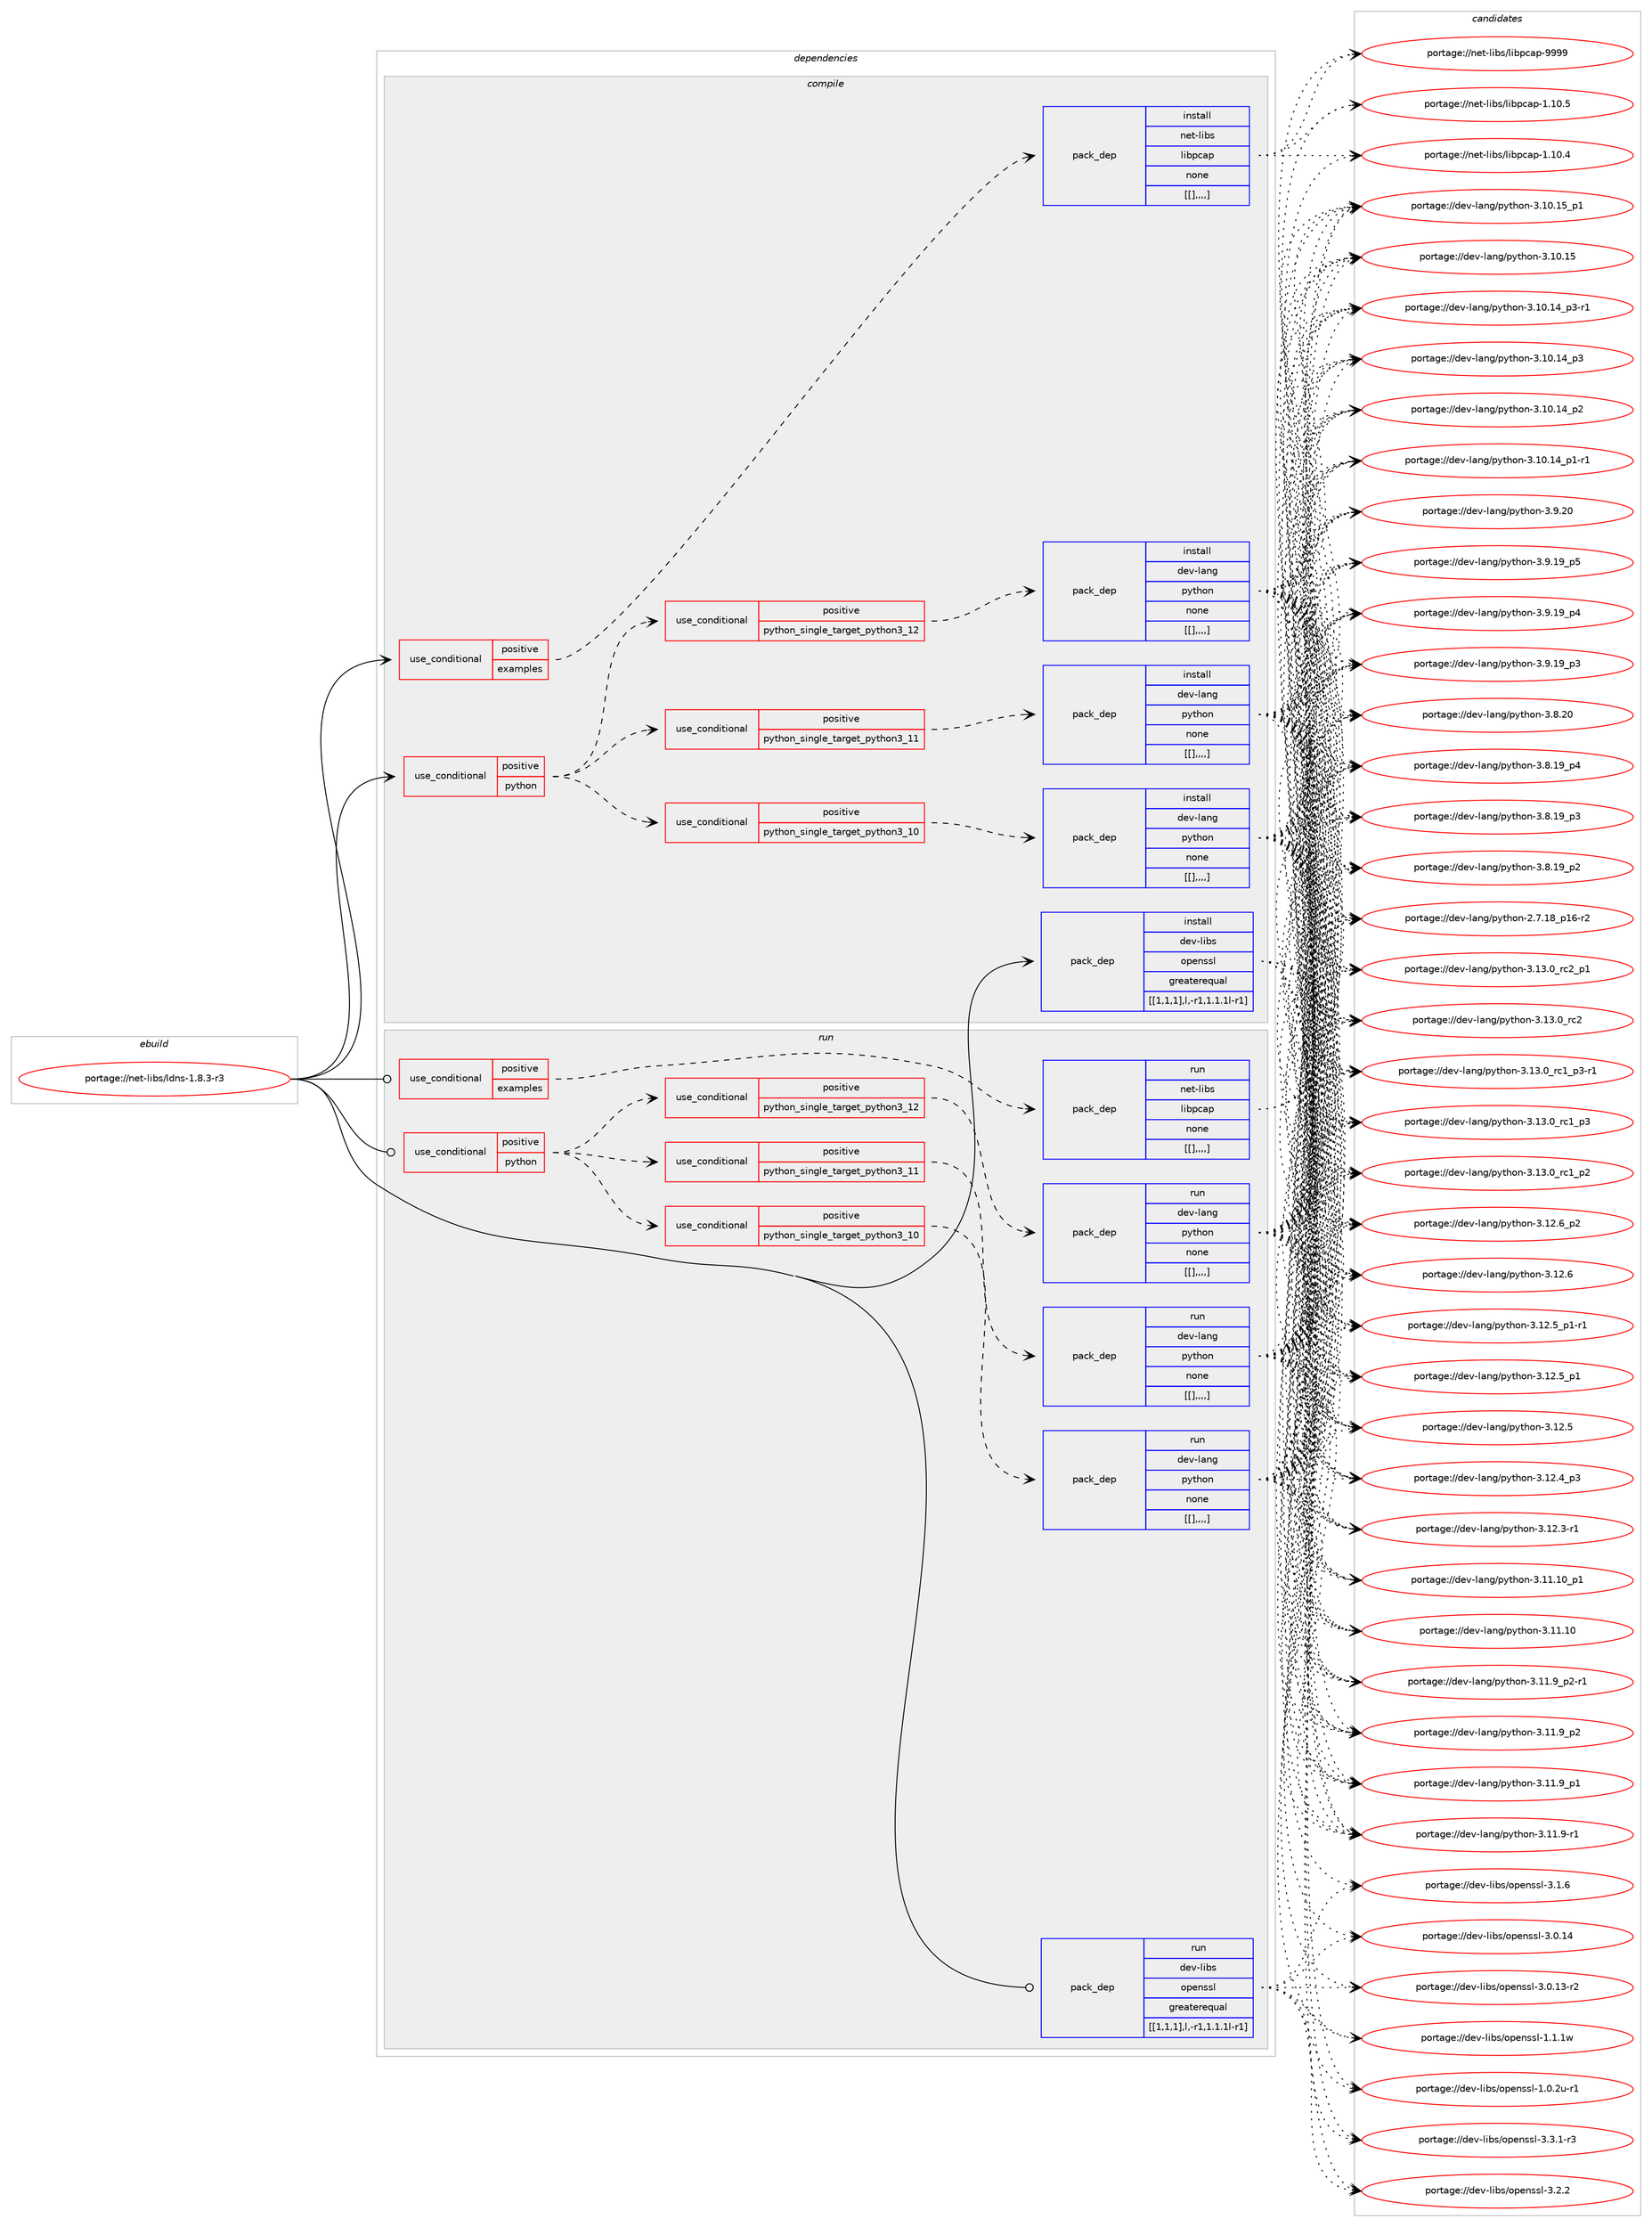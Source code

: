 digraph prolog {

# *************
# Graph options
# *************

newrank=true;
concentrate=true;
compound=true;
graph [rankdir=LR,fontname=Helvetica,fontsize=10,ranksep=1.5];#, ranksep=2.5, nodesep=0.2];
edge  [arrowhead=vee];
node  [fontname=Helvetica,fontsize=10];

# **********
# The ebuild
# **********

subgraph cluster_leftcol {
color=gray;
label=<<i>ebuild</i>>;
id [label="portage://net-libs/ldns-1.8.3-r3", color=red, width=4, href="../net-libs/ldns-1.8.3-r3.svg"];
}

# ****************
# The dependencies
# ****************

subgraph cluster_midcol {
color=gray;
label=<<i>dependencies</i>>;
subgraph cluster_compile {
fillcolor="#eeeeee";
style=filled;
label=<<i>compile</i>>;
subgraph cond2666 {
dependency6948 [label=<<TABLE BORDER="0" CELLBORDER="1" CELLSPACING="0" CELLPADDING="4"><TR><TD ROWSPAN="3" CELLPADDING="10">use_conditional</TD></TR><TR><TD>positive</TD></TR><TR><TD>examples</TD></TR></TABLE>>, shape=none, color=red];
subgraph pack4269 {
dependency6949 [label=<<TABLE BORDER="0" CELLBORDER="1" CELLSPACING="0" CELLPADDING="4" WIDTH="220"><TR><TD ROWSPAN="6" CELLPADDING="30">pack_dep</TD></TR><TR><TD WIDTH="110">install</TD></TR><TR><TD>net-libs</TD></TR><TR><TD>libpcap</TD></TR><TR><TD>none</TD></TR><TR><TD>[[],,,,]</TD></TR></TABLE>>, shape=none, color=blue];
}
dependency6948:e -> dependency6949:w [weight=20,style="dashed",arrowhead="vee"];
}
id:e -> dependency6948:w [weight=20,style="solid",arrowhead="vee"];
subgraph cond2667 {
dependency6950 [label=<<TABLE BORDER="0" CELLBORDER="1" CELLSPACING="0" CELLPADDING="4"><TR><TD ROWSPAN="3" CELLPADDING="10">use_conditional</TD></TR><TR><TD>positive</TD></TR><TR><TD>python</TD></TR></TABLE>>, shape=none, color=red];
subgraph cond2668 {
dependency6951 [label=<<TABLE BORDER="0" CELLBORDER="1" CELLSPACING="0" CELLPADDING="4"><TR><TD ROWSPAN="3" CELLPADDING="10">use_conditional</TD></TR><TR><TD>positive</TD></TR><TR><TD>python_single_target_python3_10</TD></TR></TABLE>>, shape=none, color=red];
subgraph pack4270 {
dependency6952 [label=<<TABLE BORDER="0" CELLBORDER="1" CELLSPACING="0" CELLPADDING="4" WIDTH="220"><TR><TD ROWSPAN="6" CELLPADDING="30">pack_dep</TD></TR><TR><TD WIDTH="110">install</TD></TR><TR><TD>dev-lang</TD></TR><TR><TD>python</TD></TR><TR><TD>none</TD></TR><TR><TD>[[],,,,]</TD></TR></TABLE>>, shape=none, color=blue];
}
dependency6951:e -> dependency6952:w [weight=20,style="dashed",arrowhead="vee"];
}
dependency6950:e -> dependency6951:w [weight=20,style="dashed",arrowhead="vee"];
subgraph cond2669 {
dependency6953 [label=<<TABLE BORDER="0" CELLBORDER="1" CELLSPACING="0" CELLPADDING="4"><TR><TD ROWSPAN="3" CELLPADDING="10">use_conditional</TD></TR><TR><TD>positive</TD></TR><TR><TD>python_single_target_python3_11</TD></TR></TABLE>>, shape=none, color=red];
subgraph pack4271 {
dependency6954 [label=<<TABLE BORDER="0" CELLBORDER="1" CELLSPACING="0" CELLPADDING="4" WIDTH="220"><TR><TD ROWSPAN="6" CELLPADDING="30">pack_dep</TD></TR><TR><TD WIDTH="110">install</TD></TR><TR><TD>dev-lang</TD></TR><TR><TD>python</TD></TR><TR><TD>none</TD></TR><TR><TD>[[],,,,]</TD></TR></TABLE>>, shape=none, color=blue];
}
dependency6953:e -> dependency6954:w [weight=20,style="dashed",arrowhead="vee"];
}
dependency6950:e -> dependency6953:w [weight=20,style="dashed",arrowhead="vee"];
subgraph cond2670 {
dependency6955 [label=<<TABLE BORDER="0" CELLBORDER="1" CELLSPACING="0" CELLPADDING="4"><TR><TD ROWSPAN="3" CELLPADDING="10">use_conditional</TD></TR><TR><TD>positive</TD></TR><TR><TD>python_single_target_python3_12</TD></TR></TABLE>>, shape=none, color=red];
subgraph pack4272 {
dependency6956 [label=<<TABLE BORDER="0" CELLBORDER="1" CELLSPACING="0" CELLPADDING="4" WIDTH="220"><TR><TD ROWSPAN="6" CELLPADDING="30">pack_dep</TD></TR><TR><TD WIDTH="110">install</TD></TR><TR><TD>dev-lang</TD></TR><TR><TD>python</TD></TR><TR><TD>none</TD></TR><TR><TD>[[],,,,]</TD></TR></TABLE>>, shape=none, color=blue];
}
dependency6955:e -> dependency6956:w [weight=20,style="dashed",arrowhead="vee"];
}
dependency6950:e -> dependency6955:w [weight=20,style="dashed",arrowhead="vee"];
}
id:e -> dependency6950:w [weight=20,style="solid",arrowhead="vee"];
subgraph pack4273 {
dependency6957 [label=<<TABLE BORDER="0" CELLBORDER="1" CELLSPACING="0" CELLPADDING="4" WIDTH="220"><TR><TD ROWSPAN="6" CELLPADDING="30">pack_dep</TD></TR><TR><TD WIDTH="110">install</TD></TR><TR><TD>dev-libs</TD></TR><TR><TD>openssl</TD></TR><TR><TD>greaterequal</TD></TR><TR><TD>[[1,1,1],l,-r1,1.1.1l-r1]</TD></TR></TABLE>>, shape=none, color=blue];
}
id:e -> dependency6957:w [weight=20,style="solid",arrowhead="vee"];
}
subgraph cluster_compileandrun {
fillcolor="#eeeeee";
style=filled;
label=<<i>compile and run</i>>;
}
subgraph cluster_run {
fillcolor="#eeeeee";
style=filled;
label=<<i>run</i>>;
subgraph cond2671 {
dependency6958 [label=<<TABLE BORDER="0" CELLBORDER="1" CELLSPACING="0" CELLPADDING="4"><TR><TD ROWSPAN="3" CELLPADDING="10">use_conditional</TD></TR><TR><TD>positive</TD></TR><TR><TD>examples</TD></TR></TABLE>>, shape=none, color=red];
subgraph pack4274 {
dependency6959 [label=<<TABLE BORDER="0" CELLBORDER="1" CELLSPACING="0" CELLPADDING="4" WIDTH="220"><TR><TD ROWSPAN="6" CELLPADDING="30">pack_dep</TD></TR><TR><TD WIDTH="110">run</TD></TR><TR><TD>net-libs</TD></TR><TR><TD>libpcap</TD></TR><TR><TD>none</TD></TR><TR><TD>[[],,,,]</TD></TR></TABLE>>, shape=none, color=blue];
}
dependency6958:e -> dependency6959:w [weight=20,style="dashed",arrowhead="vee"];
}
id:e -> dependency6958:w [weight=20,style="solid",arrowhead="odot"];
subgraph cond2672 {
dependency6960 [label=<<TABLE BORDER="0" CELLBORDER="1" CELLSPACING="0" CELLPADDING="4"><TR><TD ROWSPAN="3" CELLPADDING="10">use_conditional</TD></TR><TR><TD>positive</TD></TR><TR><TD>python</TD></TR></TABLE>>, shape=none, color=red];
subgraph cond2673 {
dependency6961 [label=<<TABLE BORDER="0" CELLBORDER="1" CELLSPACING="0" CELLPADDING="4"><TR><TD ROWSPAN="3" CELLPADDING="10">use_conditional</TD></TR><TR><TD>positive</TD></TR><TR><TD>python_single_target_python3_10</TD></TR></TABLE>>, shape=none, color=red];
subgraph pack4275 {
dependency6962 [label=<<TABLE BORDER="0" CELLBORDER="1" CELLSPACING="0" CELLPADDING="4" WIDTH="220"><TR><TD ROWSPAN="6" CELLPADDING="30">pack_dep</TD></TR><TR><TD WIDTH="110">run</TD></TR><TR><TD>dev-lang</TD></TR><TR><TD>python</TD></TR><TR><TD>none</TD></TR><TR><TD>[[],,,,]</TD></TR></TABLE>>, shape=none, color=blue];
}
dependency6961:e -> dependency6962:w [weight=20,style="dashed",arrowhead="vee"];
}
dependency6960:e -> dependency6961:w [weight=20,style="dashed",arrowhead="vee"];
subgraph cond2674 {
dependency6963 [label=<<TABLE BORDER="0" CELLBORDER="1" CELLSPACING="0" CELLPADDING="4"><TR><TD ROWSPAN="3" CELLPADDING="10">use_conditional</TD></TR><TR><TD>positive</TD></TR><TR><TD>python_single_target_python3_11</TD></TR></TABLE>>, shape=none, color=red];
subgraph pack4276 {
dependency6964 [label=<<TABLE BORDER="0" CELLBORDER="1" CELLSPACING="0" CELLPADDING="4" WIDTH="220"><TR><TD ROWSPAN="6" CELLPADDING="30">pack_dep</TD></TR><TR><TD WIDTH="110">run</TD></TR><TR><TD>dev-lang</TD></TR><TR><TD>python</TD></TR><TR><TD>none</TD></TR><TR><TD>[[],,,,]</TD></TR></TABLE>>, shape=none, color=blue];
}
dependency6963:e -> dependency6964:w [weight=20,style="dashed",arrowhead="vee"];
}
dependency6960:e -> dependency6963:w [weight=20,style="dashed",arrowhead="vee"];
subgraph cond2675 {
dependency6965 [label=<<TABLE BORDER="0" CELLBORDER="1" CELLSPACING="0" CELLPADDING="4"><TR><TD ROWSPAN="3" CELLPADDING="10">use_conditional</TD></TR><TR><TD>positive</TD></TR><TR><TD>python_single_target_python3_12</TD></TR></TABLE>>, shape=none, color=red];
subgraph pack4277 {
dependency6966 [label=<<TABLE BORDER="0" CELLBORDER="1" CELLSPACING="0" CELLPADDING="4" WIDTH="220"><TR><TD ROWSPAN="6" CELLPADDING="30">pack_dep</TD></TR><TR><TD WIDTH="110">run</TD></TR><TR><TD>dev-lang</TD></TR><TR><TD>python</TD></TR><TR><TD>none</TD></TR><TR><TD>[[],,,,]</TD></TR></TABLE>>, shape=none, color=blue];
}
dependency6965:e -> dependency6966:w [weight=20,style="dashed",arrowhead="vee"];
}
dependency6960:e -> dependency6965:w [weight=20,style="dashed",arrowhead="vee"];
}
id:e -> dependency6960:w [weight=20,style="solid",arrowhead="odot"];
subgraph pack4278 {
dependency6967 [label=<<TABLE BORDER="0" CELLBORDER="1" CELLSPACING="0" CELLPADDING="4" WIDTH="220"><TR><TD ROWSPAN="6" CELLPADDING="30">pack_dep</TD></TR><TR><TD WIDTH="110">run</TD></TR><TR><TD>dev-libs</TD></TR><TR><TD>openssl</TD></TR><TR><TD>greaterequal</TD></TR><TR><TD>[[1,1,1],l,-r1,1.1.1l-r1]</TD></TR></TABLE>>, shape=none, color=blue];
}
id:e -> dependency6967:w [weight=20,style="solid",arrowhead="odot"];
}
}

# **************
# The candidates
# **************

subgraph cluster_choices {
rank=same;
color=gray;
label=<<i>candidates</i>>;

subgraph choice4269 {
color=black;
nodesep=1;
choice1101011164510810598115471081059811299971124557575757 [label="portage://net-libs/libpcap-9999", color=red, width=4,href="../net-libs/libpcap-9999.svg"];
choice11010111645108105981154710810598112999711245494649484653 [label="portage://net-libs/libpcap-1.10.5", color=red, width=4,href="../net-libs/libpcap-1.10.5.svg"];
choice11010111645108105981154710810598112999711245494649484652 [label="portage://net-libs/libpcap-1.10.4", color=red, width=4,href="../net-libs/libpcap-1.10.4.svg"];
dependency6949:e -> choice1101011164510810598115471081059811299971124557575757:w [style=dotted,weight="100"];
dependency6949:e -> choice11010111645108105981154710810598112999711245494649484653:w [style=dotted,weight="100"];
dependency6949:e -> choice11010111645108105981154710810598112999711245494649484652:w [style=dotted,weight="100"];
}
subgraph choice4270 {
color=black;
nodesep=1;
choice100101118451089711010347112121116104111110455146495146489511499509511249 [label="portage://dev-lang/python-3.13.0_rc2_p1", color=red, width=4,href="../dev-lang/python-3.13.0_rc2_p1.svg"];
choice10010111845108971101034711212111610411111045514649514648951149950 [label="portage://dev-lang/python-3.13.0_rc2", color=red, width=4,href="../dev-lang/python-3.13.0_rc2.svg"];
choice1001011184510897110103471121211161041111104551464951464895114994995112514511449 [label="portage://dev-lang/python-3.13.0_rc1_p3-r1", color=red, width=4,href="../dev-lang/python-3.13.0_rc1_p3-r1.svg"];
choice100101118451089711010347112121116104111110455146495146489511499499511251 [label="portage://dev-lang/python-3.13.0_rc1_p3", color=red, width=4,href="../dev-lang/python-3.13.0_rc1_p3.svg"];
choice100101118451089711010347112121116104111110455146495146489511499499511250 [label="portage://dev-lang/python-3.13.0_rc1_p2", color=red, width=4,href="../dev-lang/python-3.13.0_rc1_p2.svg"];
choice100101118451089711010347112121116104111110455146495046549511250 [label="portage://dev-lang/python-3.12.6_p2", color=red, width=4,href="../dev-lang/python-3.12.6_p2.svg"];
choice10010111845108971101034711212111610411111045514649504654 [label="portage://dev-lang/python-3.12.6", color=red, width=4,href="../dev-lang/python-3.12.6.svg"];
choice1001011184510897110103471121211161041111104551464950465395112494511449 [label="portage://dev-lang/python-3.12.5_p1-r1", color=red, width=4,href="../dev-lang/python-3.12.5_p1-r1.svg"];
choice100101118451089711010347112121116104111110455146495046539511249 [label="portage://dev-lang/python-3.12.5_p1", color=red, width=4,href="../dev-lang/python-3.12.5_p1.svg"];
choice10010111845108971101034711212111610411111045514649504653 [label="portage://dev-lang/python-3.12.5", color=red, width=4,href="../dev-lang/python-3.12.5.svg"];
choice100101118451089711010347112121116104111110455146495046529511251 [label="portage://dev-lang/python-3.12.4_p3", color=red, width=4,href="../dev-lang/python-3.12.4_p3.svg"];
choice100101118451089711010347112121116104111110455146495046514511449 [label="portage://dev-lang/python-3.12.3-r1", color=red, width=4,href="../dev-lang/python-3.12.3-r1.svg"];
choice10010111845108971101034711212111610411111045514649494649489511249 [label="portage://dev-lang/python-3.11.10_p1", color=red, width=4,href="../dev-lang/python-3.11.10_p1.svg"];
choice1001011184510897110103471121211161041111104551464949464948 [label="portage://dev-lang/python-3.11.10", color=red, width=4,href="../dev-lang/python-3.11.10.svg"];
choice1001011184510897110103471121211161041111104551464949465795112504511449 [label="portage://dev-lang/python-3.11.9_p2-r1", color=red, width=4,href="../dev-lang/python-3.11.9_p2-r1.svg"];
choice100101118451089711010347112121116104111110455146494946579511250 [label="portage://dev-lang/python-3.11.9_p2", color=red, width=4,href="../dev-lang/python-3.11.9_p2.svg"];
choice100101118451089711010347112121116104111110455146494946579511249 [label="portage://dev-lang/python-3.11.9_p1", color=red, width=4,href="../dev-lang/python-3.11.9_p1.svg"];
choice100101118451089711010347112121116104111110455146494946574511449 [label="portage://dev-lang/python-3.11.9-r1", color=red, width=4,href="../dev-lang/python-3.11.9-r1.svg"];
choice10010111845108971101034711212111610411111045514649484649539511249 [label="portage://dev-lang/python-3.10.15_p1", color=red, width=4,href="../dev-lang/python-3.10.15_p1.svg"];
choice1001011184510897110103471121211161041111104551464948464953 [label="portage://dev-lang/python-3.10.15", color=red, width=4,href="../dev-lang/python-3.10.15.svg"];
choice100101118451089711010347112121116104111110455146494846495295112514511449 [label="portage://dev-lang/python-3.10.14_p3-r1", color=red, width=4,href="../dev-lang/python-3.10.14_p3-r1.svg"];
choice10010111845108971101034711212111610411111045514649484649529511251 [label="portage://dev-lang/python-3.10.14_p3", color=red, width=4,href="../dev-lang/python-3.10.14_p3.svg"];
choice10010111845108971101034711212111610411111045514649484649529511250 [label="portage://dev-lang/python-3.10.14_p2", color=red, width=4,href="../dev-lang/python-3.10.14_p2.svg"];
choice100101118451089711010347112121116104111110455146494846495295112494511449 [label="portage://dev-lang/python-3.10.14_p1-r1", color=red, width=4,href="../dev-lang/python-3.10.14_p1-r1.svg"];
choice10010111845108971101034711212111610411111045514657465048 [label="portage://dev-lang/python-3.9.20", color=red, width=4,href="../dev-lang/python-3.9.20.svg"];
choice100101118451089711010347112121116104111110455146574649579511253 [label="portage://dev-lang/python-3.9.19_p5", color=red, width=4,href="../dev-lang/python-3.9.19_p5.svg"];
choice100101118451089711010347112121116104111110455146574649579511252 [label="portage://dev-lang/python-3.9.19_p4", color=red, width=4,href="../dev-lang/python-3.9.19_p4.svg"];
choice100101118451089711010347112121116104111110455146574649579511251 [label="portage://dev-lang/python-3.9.19_p3", color=red, width=4,href="../dev-lang/python-3.9.19_p3.svg"];
choice10010111845108971101034711212111610411111045514656465048 [label="portage://dev-lang/python-3.8.20", color=red, width=4,href="../dev-lang/python-3.8.20.svg"];
choice100101118451089711010347112121116104111110455146564649579511252 [label="portage://dev-lang/python-3.8.19_p4", color=red, width=4,href="../dev-lang/python-3.8.19_p4.svg"];
choice100101118451089711010347112121116104111110455146564649579511251 [label="portage://dev-lang/python-3.8.19_p3", color=red, width=4,href="../dev-lang/python-3.8.19_p3.svg"];
choice100101118451089711010347112121116104111110455146564649579511250 [label="portage://dev-lang/python-3.8.19_p2", color=red, width=4,href="../dev-lang/python-3.8.19_p2.svg"];
choice100101118451089711010347112121116104111110455046554649569511249544511450 [label="portage://dev-lang/python-2.7.18_p16-r2", color=red, width=4,href="../dev-lang/python-2.7.18_p16-r2.svg"];
dependency6952:e -> choice100101118451089711010347112121116104111110455146495146489511499509511249:w [style=dotted,weight="100"];
dependency6952:e -> choice10010111845108971101034711212111610411111045514649514648951149950:w [style=dotted,weight="100"];
dependency6952:e -> choice1001011184510897110103471121211161041111104551464951464895114994995112514511449:w [style=dotted,weight="100"];
dependency6952:e -> choice100101118451089711010347112121116104111110455146495146489511499499511251:w [style=dotted,weight="100"];
dependency6952:e -> choice100101118451089711010347112121116104111110455146495146489511499499511250:w [style=dotted,weight="100"];
dependency6952:e -> choice100101118451089711010347112121116104111110455146495046549511250:w [style=dotted,weight="100"];
dependency6952:e -> choice10010111845108971101034711212111610411111045514649504654:w [style=dotted,weight="100"];
dependency6952:e -> choice1001011184510897110103471121211161041111104551464950465395112494511449:w [style=dotted,weight="100"];
dependency6952:e -> choice100101118451089711010347112121116104111110455146495046539511249:w [style=dotted,weight="100"];
dependency6952:e -> choice10010111845108971101034711212111610411111045514649504653:w [style=dotted,weight="100"];
dependency6952:e -> choice100101118451089711010347112121116104111110455146495046529511251:w [style=dotted,weight="100"];
dependency6952:e -> choice100101118451089711010347112121116104111110455146495046514511449:w [style=dotted,weight="100"];
dependency6952:e -> choice10010111845108971101034711212111610411111045514649494649489511249:w [style=dotted,weight="100"];
dependency6952:e -> choice1001011184510897110103471121211161041111104551464949464948:w [style=dotted,weight="100"];
dependency6952:e -> choice1001011184510897110103471121211161041111104551464949465795112504511449:w [style=dotted,weight="100"];
dependency6952:e -> choice100101118451089711010347112121116104111110455146494946579511250:w [style=dotted,weight="100"];
dependency6952:e -> choice100101118451089711010347112121116104111110455146494946579511249:w [style=dotted,weight="100"];
dependency6952:e -> choice100101118451089711010347112121116104111110455146494946574511449:w [style=dotted,weight="100"];
dependency6952:e -> choice10010111845108971101034711212111610411111045514649484649539511249:w [style=dotted,weight="100"];
dependency6952:e -> choice1001011184510897110103471121211161041111104551464948464953:w [style=dotted,weight="100"];
dependency6952:e -> choice100101118451089711010347112121116104111110455146494846495295112514511449:w [style=dotted,weight="100"];
dependency6952:e -> choice10010111845108971101034711212111610411111045514649484649529511251:w [style=dotted,weight="100"];
dependency6952:e -> choice10010111845108971101034711212111610411111045514649484649529511250:w [style=dotted,weight="100"];
dependency6952:e -> choice100101118451089711010347112121116104111110455146494846495295112494511449:w [style=dotted,weight="100"];
dependency6952:e -> choice10010111845108971101034711212111610411111045514657465048:w [style=dotted,weight="100"];
dependency6952:e -> choice100101118451089711010347112121116104111110455146574649579511253:w [style=dotted,weight="100"];
dependency6952:e -> choice100101118451089711010347112121116104111110455146574649579511252:w [style=dotted,weight="100"];
dependency6952:e -> choice100101118451089711010347112121116104111110455146574649579511251:w [style=dotted,weight="100"];
dependency6952:e -> choice10010111845108971101034711212111610411111045514656465048:w [style=dotted,weight="100"];
dependency6952:e -> choice100101118451089711010347112121116104111110455146564649579511252:w [style=dotted,weight="100"];
dependency6952:e -> choice100101118451089711010347112121116104111110455146564649579511251:w [style=dotted,weight="100"];
dependency6952:e -> choice100101118451089711010347112121116104111110455146564649579511250:w [style=dotted,weight="100"];
dependency6952:e -> choice100101118451089711010347112121116104111110455046554649569511249544511450:w [style=dotted,weight="100"];
}
subgraph choice4271 {
color=black;
nodesep=1;
choice100101118451089711010347112121116104111110455146495146489511499509511249 [label="portage://dev-lang/python-3.13.0_rc2_p1", color=red, width=4,href="../dev-lang/python-3.13.0_rc2_p1.svg"];
choice10010111845108971101034711212111610411111045514649514648951149950 [label="portage://dev-lang/python-3.13.0_rc2", color=red, width=4,href="../dev-lang/python-3.13.0_rc2.svg"];
choice1001011184510897110103471121211161041111104551464951464895114994995112514511449 [label="portage://dev-lang/python-3.13.0_rc1_p3-r1", color=red, width=4,href="../dev-lang/python-3.13.0_rc1_p3-r1.svg"];
choice100101118451089711010347112121116104111110455146495146489511499499511251 [label="portage://dev-lang/python-3.13.0_rc1_p3", color=red, width=4,href="../dev-lang/python-3.13.0_rc1_p3.svg"];
choice100101118451089711010347112121116104111110455146495146489511499499511250 [label="portage://dev-lang/python-3.13.0_rc1_p2", color=red, width=4,href="../dev-lang/python-3.13.0_rc1_p2.svg"];
choice100101118451089711010347112121116104111110455146495046549511250 [label="portage://dev-lang/python-3.12.6_p2", color=red, width=4,href="../dev-lang/python-3.12.6_p2.svg"];
choice10010111845108971101034711212111610411111045514649504654 [label="portage://dev-lang/python-3.12.6", color=red, width=4,href="../dev-lang/python-3.12.6.svg"];
choice1001011184510897110103471121211161041111104551464950465395112494511449 [label="portage://dev-lang/python-3.12.5_p1-r1", color=red, width=4,href="../dev-lang/python-3.12.5_p1-r1.svg"];
choice100101118451089711010347112121116104111110455146495046539511249 [label="portage://dev-lang/python-3.12.5_p1", color=red, width=4,href="../dev-lang/python-3.12.5_p1.svg"];
choice10010111845108971101034711212111610411111045514649504653 [label="portage://dev-lang/python-3.12.5", color=red, width=4,href="../dev-lang/python-3.12.5.svg"];
choice100101118451089711010347112121116104111110455146495046529511251 [label="portage://dev-lang/python-3.12.4_p3", color=red, width=4,href="../dev-lang/python-3.12.4_p3.svg"];
choice100101118451089711010347112121116104111110455146495046514511449 [label="portage://dev-lang/python-3.12.3-r1", color=red, width=4,href="../dev-lang/python-3.12.3-r1.svg"];
choice10010111845108971101034711212111610411111045514649494649489511249 [label="portage://dev-lang/python-3.11.10_p1", color=red, width=4,href="../dev-lang/python-3.11.10_p1.svg"];
choice1001011184510897110103471121211161041111104551464949464948 [label="portage://dev-lang/python-3.11.10", color=red, width=4,href="../dev-lang/python-3.11.10.svg"];
choice1001011184510897110103471121211161041111104551464949465795112504511449 [label="portage://dev-lang/python-3.11.9_p2-r1", color=red, width=4,href="../dev-lang/python-3.11.9_p2-r1.svg"];
choice100101118451089711010347112121116104111110455146494946579511250 [label="portage://dev-lang/python-3.11.9_p2", color=red, width=4,href="../dev-lang/python-3.11.9_p2.svg"];
choice100101118451089711010347112121116104111110455146494946579511249 [label="portage://dev-lang/python-3.11.9_p1", color=red, width=4,href="../dev-lang/python-3.11.9_p1.svg"];
choice100101118451089711010347112121116104111110455146494946574511449 [label="portage://dev-lang/python-3.11.9-r1", color=red, width=4,href="../dev-lang/python-3.11.9-r1.svg"];
choice10010111845108971101034711212111610411111045514649484649539511249 [label="portage://dev-lang/python-3.10.15_p1", color=red, width=4,href="../dev-lang/python-3.10.15_p1.svg"];
choice1001011184510897110103471121211161041111104551464948464953 [label="portage://dev-lang/python-3.10.15", color=red, width=4,href="../dev-lang/python-3.10.15.svg"];
choice100101118451089711010347112121116104111110455146494846495295112514511449 [label="portage://dev-lang/python-3.10.14_p3-r1", color=red, width=4,href="../dev-lang/python-3.10.14_p3-r1.svg"];
choice10010111845108971101034711212111610411111045514649484649529511251 [label="portage://dev-lang/python-3.10.14_p3", color=red, width=4,href="../dev-lang/python-3.10.14_p3.svg"];
choice10010111845108971101034711212111610411111045514649484649529511250 [label="portage://dev-lang/python-3.10.14_p2", color=red, width=4,href="../dev-lang/python-3.10.14_p2.svg"];
choice100101118451089711010347112121116104111110455146494846495295112494511449 [label="portage://dev-lang/python-3.10.14_p1-r1", color=red, width=4,href="../dev-lang/python-3.10.14_p1-r1.svg"];
choice10010111845108971101034711212111610411111045514657465048 [label="portage://dev-lang/python-3.9.20", color=red, width=4,href="../dev-lang/python-3.9.20.svg"];
choice100101118451089711010347112121116104111110455146574649579511253 [label="portage://dev-lang/python-3.9.19_p5", color=red, width=4,href="../dev-lang/python-3.9.19_p5.svg"];
choice100101118451089711010347112121116104111110455146574649579511252 [label="portage://dev-lang/python-3.9.19_p4", color=red, width=4,href="../dev-lang/python-3.9.19_p4.svg"];
choice100101118451089711010347112121116104111110455146574649579511251 [label="portage://dev-lang/python-3.9.19_p3", color=red, width=4,href="../dev-lang/python-3.9.19_p3.svg"];
choice10010111845108971101034711212111610411111045514656465048 [label="portage://dev-lang/python-3.8.20", color=red, width=4,href="../dev-lang/python-3.8.20.svg"];
choice100101118451089711010347112121116104111110455146564649579511252 [label="portage://dev-lang/python-3.8.19_p4", color=red, width=4,href="../dev-lang/python-3.8.19_p4.svg"];
choice100101118451089711010347112121116104111110455146564649579511251 [label="portage://dev-lang/python-3.8.19_p3", color=red, width=4,href="../dev-lang/python-3.8.19_p3.svg"];
choice100101118451089711010347112121116104111110455146564649579511250 [label="portage://dev-lang/python-3.8.19_p2", color=red, width=4,href="../dev-lang/python-3.8.19_p2.svg"];
choice100101118451089711010347112121116104111110455046554649569511249544511450 [label="portage://dev-lang/python-2.7.18_p16-r2", color=red, width=4,href="../dev-lang/python-2.7.18_p16-r2.svg"];
dependency6954:e -> choice100101118451089711010347112121116104111110455146495146489511499509511249:w [style=dotted,weight="100"];
dependency6954:e -> choice10010111845108971101034711212111610411111045514649514648951149950:w [style=dotted,weight="100"];
dependency6954:e -> choice1001011184510897110103471121211161041111104551464951464895114994995112514511449:w [style=dotted,weight="100"];
dependency6954:e -> choice100101118451089711010347112121116104111110455146495146489511499499511251:w [style=dotted,weight="100"];
dependency6954:e -> choice100101118451089711010347112121116104111110455146495146489511499499511250:w [style=dotted,weight="100"];
dependency6954:e -> choice100101118451089711010347112121116104111110455146495046549511250:w [style=dotted,weight="100"];
dependency6954:e -> choice10010111845108971101034711212111610411111045514649504654:w [style=dotted,weight="100"];
dependency6954:e -> choice1001011184510897110103471121211161041111104551464950465395112494511449:w [style=dotted,weight="100"];
dependency6954:e -> choice100101118451089711010347112121116104111110455146495046539511249:w [style=dotted,weight="100"];
dependency6954:e -> choice10010111845108971101034711212111610411111045514649504653:w [style=dotted,weight="100"];
dependency6954:e -> choice100101118451089711010347112121116104111110455146495046529511251:w [style=dotted,weight="100"];
dependency6954:e -> choice100101118451089711010347112121116104111110455146495046514511449:w [style=dotted,weight="100"];
dependency6954:e -> choice10010111845108971101034711212111610411111045514649494649489511249:w [style=dotted,weight="100"];
dependency6954:e -> choice1001011184510897110103471121211161041111104551464949464948:w [style=dotted,weight="100"];
dependency6954:e -> choice1001011184510897110103471121211161041111104551464949465795112504511449:w [style=dotted,weight="100"];
dependency6954:e -> choice100101118451089711010347112121116104111110455146494946579511250:w [style=dotted,weight="100"];
dependency6954:e -> choice100101118451089711010347112121116104111110455146494946579511249:w [style=dotted,weight="100"];
dependency6954:e -> choice100101118451089711010347112121116104111110455146494946574511449:w [style=dotted,weight="100"];
dependency6954:e -> choice10010111845108971101034711212111610411111045514649484649539511249:w [style=dotted,weight="100"];
dependency6954:e -> choice1001011184510897110103471121211161041111104551464948464953:w [style=dotted,weight="100"];
dependency6954:e -> choice100101118451089711010347112121116104111110455146494846495295112514511449:w [style=dotted,weight="100"];
dependency6954:e -> choice10010111845108971101034711212111610411111045514649484649529511251:w [style=dotted,weight="100"];
dependency6954:e -> choice10010111845108971101034711212111610411111045514649484649529511250:w [style=dotted,weight="100"];
dependency6954:e -> choice100101118451089711010347112121116104111110455146494846495295112494511449:w [style=dotted,weight="100"];
dependency6954:e -> choice10010111845108971101034711212111610411111045514657465048:w [style=dotted,weight="100"];
dependency6954:e -> choice100101118451089711010347112121116104111110455146574649579511253:w [style=dotted,weight="100"];
dependency6954:e -> choice100101118451089711010347112121116104111110455146574649579511252:w [style=dotted,weight="100"];
dependency6954:e -> choice100101118451089711010347112121116104111110455146574649579511251:w [style=dotted,weight="100"];
dependency6954:e -> choice10010111845108971101034711212111610411111045514656465048:w [style=dotted,weight="100"];
dependency6954:e -> choice100101118451089711010347112121116104111110455146564649579511252:w [style=dotted,weight="100"];
dependency6954:e -> choice100101118451089711010347112121116104111110455146564649579511251:w [style=dotted,weight="100"];
dependency6954:e -> choice100101118451089711010347112121116104111110455146564649579511250:w [style=dotted,weight="100"];
dependency6954:e -> choice100101118451089711010347112121116104111110455046554649569511249544511450:w [style=dotted,weight="100"];
}
subgraph choice4272 {
color=black;
nodesep=1;
choice100101118451089711010347112121116104111110455146495146489511499509511249 [label="portage://dev-lang/python-3.13.0_rc2_p1", color=red, width=4,href="../dev-lang/python-3.13.0_rc2_p1.svg"];
choice10010111845108971101034711212111610411111045514649514648951149950 [label="portage://dev-lang/python-3.13.0_rc2", color=red, width=4,href="../dev-lang/python-3.13.0_rc2.svg"];
choice1001011184510897110103471121211161041111104551464951464895114994995112514511449 [label="portage://dev-lang/python-3.13.0_rc1_p3-r1", color=red, width=4,href="../dev-lang/python-3.13.0_rc1_p3-r1.svg"];
choice100101118451089711010347112121116104111110455146495146489511499499511251 [label="portage://dev-lang/python-3.13.0_rc1_p3", color=red, width=4,href="../dev-lang/python-3.13.0_rc1_p3.svg"];
choice100101118451089711010347112121116104111110455146495146489511499499511250 [label="portage://dev-lang/python-3.13.0_rc1_p2", color=red, width=4,href="../dev-lang/python-3.13.0_rc1_p2.svg"];
choice100101118451089711010347112121116104111110455146495046549511250 [label="portage://dev-lang/python-3.12.6_p2", color=red, width=4,href="../dev-lang/python-3.12.6_p2.svg"];
choice10010111845108971101034711212111610411111045514649504654 [label="portage://dev-lang/python-3.12.6", color=red, width=4,href="../dev-lang/python-3.12.6.svg"];
choice1001011184510897110103471121211161041111104551464950465395112494511449 [label="portage://dev-lang/python-3.12.5_p1-r1", color=red, width=4,href="../dev-lang/python-3.12.5_p1-r1.svg"];
choice100101118451089711010347112121116104111110455146495046539511249 [label="portage://dev-lang/python-3.12.5_p1", color=red, width=4,href="../dev-lang/python-3.12.5_p1.svg"];
choice10010111845108971101034711212111610411111045514649504653 [label="portage://dev-lang/python-3.12.5", color=red, width=4,href="../dev-lang/python-3.12.5.svg"];
choice100101118451089711010347112121116104111110455146495046529511251 [label="portage://dev-lang/python-3.12.4_p3", color=red, width=4,href="../dev-lang/python-3.12.4_p3.svg"];
choice100101118451089711010347112121116104111110455146495046514511449 [label="portage://dev-lang/python-3.12.3-r1", color=red, width=4,href="../dev-lang/python-3.12.3-r1.svg"];
choice10010111845108971101034711212111610411111045514649494649489511249 [label="portage://dev-lang/python-3.11.10_p1", color=red, width=4,href="../dev-lang/python-3.11.10_p1.svg"];
choice1001011184510897110103471121211161041111104551464949464948 [label="portage://dev-lang/python-3.11.10", color=red, width=4,href="../dev-lang/python-3.11.10.svg"];
choice1001011184510897110103471121211161041111104551464949465795112504511449 [label="portage://dev-lang/python-3.11.9_p2-r1", color=red, width=4,href="../dev-lang/python-3.11.9_p2-r1.svg"];
choice100101118451089711010347112121116104111110455146494946579511250 [label="portage://dev-lang/python-3.11.9_p2", color=red, width=4,href="../dev-lang/python-3.11.9_p2.svg"];
choice100101118451089711010347112121116104111110455146494946579511249 [label="portage://dev-lang/python-3.11.9_p1", color=red, width=4,href="../dev-lang/python-3.11.9_p1.svg"];
choice100101118451089711010347112121116104111110455146494946574511449 [label="portage://dev-lang/python-3.11.9-r1", color=red, width=4,href="../dev-lang/python-3.11.9-r1.svg"];
choice10010111845108971101034711212111610411111045514649484649539511249 [label="portage://dev-lang/python-3.10.15_p1", color=red, width=4,href="../dev-lang/python-3.10.15_p1.svg"];
choice1001011184510897110103471121211161041111104551464948464953 [label="portage://dev-lang/python-3.10.15", color=red, width=4,href="../dev-lang/python-3.10.15.svg"];
choice100101118451089711010347112121116104111110455146494846495295112514511449 [label="portage://dev-lang/python-3.10.14_p3-r1", color=red, width=4,href="../dev-lang/python-3.10.14_p3-r1.svg"];
choice10010111845108971101034711212111610411111045514649484649529511251 [label="portage://dev-lang/python-3.10.14_p3", color=red, width=4,href="../dev-lang/python-3.10.14_p3.svg"];
choice10010111845108971101034711212111610411111045514649484649529511250 [label="portage://dev-lang/python-3.10.14_p2", color=red, width=4,href="../dev-lang/python-3.10.14_p2.svg"];
choice100101118451089711010347112121116104111110455146494846495295112494511449 [label="portage://dev-lang/python-3.10.14_p1-r1", color=red, width=4,href="../dev-lang/python-3.10.14_p1-r1.svg"];
choice10010111845108971101034711212111610411111045514657465048 [label="portage://dev-lang/python-3.9.20", color=red, width=4,href="../dev-lang/python-3.9.20.svg"];
choice100101118451089711010347112121116104111110455146574649579511253 [label="portage://dev-lang/python-3.9.19_p5", color=red, width=4,href="../dev-lang/python-3.9.19_p5.svg"];
choice100101118451089711010347112121116104111110455146574649579511252 [label="portage://dev-lang/python-3.9.19_p4", color=red, width=4,href="../dev-lang/python-3.9.19_p4.svg"];
choice100101118451089711010347112121116104111110455146574649579511251 [label="portage://dev-lang/python-3.9.19_p3", color=red, width=4,href="../dev-lang/python-3.9.19_p3.svg"];
choice10010111845108971101034711212111610411111045514656465048 [label="portage://dev-lang/python-3.8.20", color=red, width=4,href="../dev-lang/python-3.8.20.svg"];
choice100101118451089711010347112121116104111110455146564649579511252 [label="portage://dev-lang/python-3.8.19_p4", color=red, width=4,href="../dev-lang/python-3.8.19_p4.svg"];
choice100101118451089711010347112121116104111110455146564649579511251 [label="portage://dev-lang/python-3.8.19_p3", color=red, width=4,href="../dev-lang/python-3.8.19_p3.svg"];
choice100101118451089711010347112121116104111110455146564649579511250 [label="portage://dev-lang/python-3.8.19_p2", color=red, width=4,href="../dev-lang/python-3.8.19_p2.svg"];
choice100101118451089711010347112121116104111110455046554649569511249544511450 [label="portage://dev-lang/python-2.7.18_p16-r2", color=red, width=4,href="../dev-lang/python-2.7.18_p16-r2.svg"];
dependency6956:e -> choice100101118451089711010347112121116104111110455146495146489511499509511249:w [style=dotted,weight="100"];
dependency6956:e -> choice10010111845108971101034711212111610411111045514649514648951149950:w [style=dotted,weight="100"];
dependency6956:e -> choice1001011184510897110103471121211161041111104551464951464895114994995112514511449:w [style=dotted,weight="100"];
dependency6956:e -> choice100101118451089711010347112121116104111110455146495146489511499499511251:w [style=dotted,weight="100"];
dependency6956:e -> choice100101118451089711010347112121116104111110455146495146489511499499511250:w [style=dotted,weight="100"];
dependency6956:e -> choice100101118451089711010347112121116104111110455146495046549511250:w [style=dotted,weight="100"];
dependency6956:e -> choice10010111845108971101034711212111610411111045514649504654:w [style=dotted,weight="100"];
dependency6956:e -> choice1001011184510897110103471121211161041111104551464950465395112494511449:w [style=dotted,weight="100"];
dependency6956:e -> choice100101118451089711010347112121116104111110455146495046539511249:w [style=dotted,weight="100"];
dependency6956:e -> choice10010111845108971101034711212111610411111045514649504653:w [style=dotted,weight="100"];
dependency6956:e -> choice100101118451089711010347112121116104111110455146495046529511251:w [style=dotted,weight="100"];
dependency6956:e -> choice100101118451089711010347112121116104111110455146495046514511449:w [style=dotted,weight="100"];
dependency6956:e -> choice10010111845108971101034711212111610411111045514649494649489511249:w [style=dotted,weight="100"];
dependency6956:e -> choice1001011184510897110103471121211161041111104551464949464948:w [style=dotted,weight="100"];
dependency6956:e -> choice1001011184510897110103471121211161041111104551464949465795112504511449:w [style=dotted,weight="100"];
dependency6956:e -> choice100101118451089711010347112121116104111110455146494946579511250:w [style=dotted,weight="100"];
dependency6956:e -> choice100101118451089711010347112121116104111110455146494946579511249:w [style=dotted,weight="100"];
dependency6956:e -> choice100101118451089711010347112121116104111110455146494946574511449:w [style=dotted,weight="100"];
dependency6956:e -> choice10010111845108971101034711212111610411111045514649484649539511249:w [style=dotted,weight="100"];
dependency6956:e -> choice1001011184510897110103471121211161041111104551464948464953:w [style=dotted,weight="100"];
dependency6956:e -> choice100101118451089711010347112121116104111110455146494846495295112514511449:w [style=dotted,weight="100"];
dependency6956:e -> choice10010111845108971101034711212111610411111045514649484649529511251:w [style=dotted,weight="100"];
dependency6956:e -> choice10010111845108971101034711212111610411111045514649484649529511250:w [style=dotted,weight="100"];
dependency6956:e -> choice100101118451089711010347112121116104111110455146494846495295112494511449:w [style=dotted,weight="100"];
dependency6956:e -> choice10010111845108971101034711212111610411111045514657465048:w [style=dotted,weight="100"];
dependency6956:e -> choice100101118451089711010347112121116104111110455146574649579511253:w [style=dotted,weight="100"];
dependency6956:e -> choice100101118451089711010347112121116104111110455146574649579511252:w [style=dotted,weight="100"];
dependency6956:e -> choice100101118451089711010347112121116104111110455146574649579511251:w [style=dotted,weight="100"];
dependency6956:e -> choice10010111845108971101034711212111610411111045514656465048:w [style=dotted,weight="100"];
dependency6956:e -> choice100101118451089711010347112121116104111110455146564649579511252:w [style=dotted,weight="100"];
dependency6956:e -> choice100101118451089711010347112121116104111110455146564649579511251:w [style=dotted,weight="100"];
dependency6956:e -> choice100101118451089711010347112121116104111110455146564649579511250:w [style=dotted,weight="100"];
dependency6956:e -> choice100101118451089711010347112121116104111110455046554649569511249544511450:w [style=dotted,weight="100"];
}
subgraph choice4273 {
color=black;
nodesep=1;
choice1001011184510810598115471111121011101151151084551465146494511451 [label="portage://dev-libs/openssl-3.3.1-r3", color=red, width=4,href="../dev-libs/openssl-3.3.1-r3.svg"];
choice100101118451081059811547111112101110115115108455146504650 [label="portage://dev-libs/openssl-3.2.2", color=red, width=4,href="../dev-libs/openssl-3.2.2.svg"];
choice100101118451081059811547111112101110115115108455146494654 [label="portage://dev-libs/openssl-3.1.6", color=red, width=4,href="../dev-libs/openssl-3.1.6.svg"];
choice10010111845108105981154711111210111011511510845514648464952 [label="portage://dev-libs/openssl-3.0.14", color=red, width=4,href="../dev-libs/openssl-3.0.14.svg"];
choice100101118451081059811547111112101110115115108455146484649514511450 [label="portage://dev-libs/openssl-3.0.13-r2", color=red, width=4,href="../dev-libs/openssl-3.0.13-r2.svg"];
choice100101118451081059811547111112101110115115108454946494649119 [label="portage://dev-libs/openssl-1.1.1w", color=red, width=4,href="../dev-libs/openssl-1.1.1w.svg"];
choice1001011184510810598115471111121011101151151084549464846501174511449 [label="portage://dev-libs/openssl-1.0.2u-r1", color=red, width=4,href="../dev-libs/openssl-1.0.2u-r1.svg"];
dependency6957:e -> choice1001011184510810598115471111121011101151151084551465146494511451:w [style=dotted,weight="100"];
dependency6957:e -> choice100101118451081059811547111112101110115115108455146504650:w [style=dotted,weight="100"];
dependency6957:e -> choice100101118451081059811547111112101110115115108455146494654:w [style=dotted,weight="100"];
dependency6957:e -> choice10010111845108105981154711111210111011511510845514648464952:w [style=dotted,weight="100"];
dependency6957:e -> choice100101118451081059811547111112101110115115108455146484649514511450:w [style=dotted,weight="100"];
dependency6957:e -> choice100101118451081059811547111112101110115115108454946494649119:w [style=dotted,weight="100"];
dependency6957:e -> choice1001011184510810598115471111121011101151151084549464846501174511449:w [style=dotted,weight="100"];
}
subgraph choice4274 {
color=black;
nodesep=1;
choice1101011164510810598115471081059811299971124557575757 [label="portage://net-libs/libpcap-9999", color=red, width=4,href="../net-libs/libpcap-9999.svg"];
choice11010111645108105981154710810598112999711245494649484653 [label="portage://net-libs/libpcap-1.10.5", color=red, width=4,href="../net-libs/libpcap-1.10.5.svg"];
choice11010111645108105981154710810598112999711245494649484652 [label="portage://net-libs/libpcap-1.10.4", color=red, width=4,href="../net-libs/libpcap-1.10.4.svg"];
dependency6959:e -> choice1101011164510810598115471081059811299971124557575757:w [style=dotted,weight="100"];
dependency6959:e -> choice11010111645108105981154710810598112999711245494649484653:w [style=dotted,weight="100"];
dependency6959:e -> choice11010111645108105981154710810598112999711245494649484652:w [style=dotted,weight="100"];
}
subgraph choice4275 {
color=black;
nodesep=1;
choice100101118451089711010347112121116104111110455146495146489511499509511249 [label="portage://dev-lang/python-3.13.0_rc2_p1", color=red, width=4,href="../dev-lang/python-3.13.0_rc2_p1.svg"];
choice10010111845108971101034711212111610411111045514649514648951149950 [label="portage://dev-lang/python-3.13.0_rc2", color=red, width=4,href="../dev-lang/python-3.13.0_rc2.svg"];
choice1001011184510897110103471121211161041111104551464951464895114994995112514511449 [label="portage://dev-lang/python-3.13.0_rc1_p3-r1", color=red, width=4,href="../dev-lang/python-3.13.0_rc1_p3-r1.svg"];
choice100101118451089711010347112121116104111110455146495146489511499499511251 [label="portage://dev-lang/python-3.13.0_rc1_p3", color=red, width=4,href="../dev-lang/python-3.13.0_rc1_p3.svg"];
choice100101118451089711010347112121116104111110455146495146489511499499511250 [label="portage://dev-lang/python-3.13.0_rc1_p2", color=red, width=4,href="../dev-lang/python-3.13.0_rc1_p2.svg"];
choice100101118451089711010347112121116104111110455146495046549511250 [label="portage://dev-lang/python-3.12.6_p2", color=red, width=4,href="../dev-lang/python-3.12.6_p2.svg"];
choice10010111845108971101034711212111610411111045514649504654 [label="portage://dev-lang/python-3.12.6", color=red, width=4,href="../dev-lang/python-3.12.6.svg"];
choice1001011184510897110103471121211161041111104551464950465395112494511449 [label="portage://dev-lang/python-3.12.5_p1-r1", color=red, width=4,href="../dev-lang/python-3.12.5_p1-r1.svg"];
choice100101118451089711010347112121116104111110455146495046539511249 [label="portage://dev-lang/python-3.12.5_p1", color=red, width=4,href="../dev-lang/python-3.12.5_p1.svg"];
choice10010111845108971101034711212111610411111045514649504653 [label="portage://dev-lang/python-3.12.5", color=red, width=4,href="../dev-lang/python-3.12.5.svg"];
choice100101118451089711010347112121116104111110455146495046529511251 [label="portage://dev-lang/python-3.12.4_p3", color=red, width=4,href="../dev-lang/python-3.12.4_p3.svg"];
choice100101118451089711010347112121116104111110455146495046514511449 [label="portage://dev-lang/python-3.12.3-r1", color=red, width=4,href="../dev-lang/python-3.12.3-r1.svg"];
choice10010111845108971101034711212111610411111045514649494649489511249 [label="portage://dev-lang/python-3.11.10_p1", color=red, width=4,href="../dev-lang/python-3.11.10_p1.svg"];
choice1001011184510897110103471121211161041111104551464949464948 [label="portage://dev-lang/python-3.11.10", color=red, width=4,href="../dev-lang/python-3.11.10.svg"];
choice1001011184510897110103471121211161041111104551464949465795112504511449 [label="portage://dev-lang/python-3.11.9_p2-r1", color=red, width=4,href="../dev-lang/python-3.11.9_p2-r1.svg"];
choice100101118451089711010347112121116104111110455146494946579511250 [label="portage://dev-lang/python-3.11.9_p2", color=red, width=4,href="../dev-lang/python-3.11.9_p2.svg"];
choice100101118451089711010347112121116104111110455146494946579511249 [label="portage://dev-lang/python-3.11.9_p1", color=red, width=4,href="../dev-lang/python-3.11.9_p1.svg"];
choice100101118451089711010347112121116104111110455146494946574511449 [label="portage://dev-lang/python-3.11.9-r1", color=red, width=4,href="../dev-lang/python-3.11.9-r1.svg"];
choice10010111845108971101034711212111610411111045514649484649539511249 [label="portage://dev-lang/python-3.10.15_p1", color=red, width=4,href="../dev-lang/python-3.10.15_p1.svg"];
choice1001011184510897110103471121211161041111104551464948464953 [label="portage://dev-lang/python-3.10.15", color=red, width=4,href="../dev-lang/python-3.10.15.svg"];
choice100101118451089711010347112121116104111110455146494846495295112514511449 [label="portage://dev-lang/python-3.10.14_p3-r1", color=red, width=4,href="../dev-lang/python-3.10.14_p3-r1.svg"];
choice10010111845108971101034711212111610411111045514649484649529511251 [label="portage://dev-lang/python-3.10.14_p3", color=red, width=4,href="../dev-lang/python-3.10.14_p3.svg"];
choice10010111845108971101034711212111610411111045514649484649529511250 [label="portage://dev-lang/python-3.10.14_p2", color=red, width=4,href="../dev-lang/python-3.10.14_p2.svg"];
choice100101118451089711010347112121116104111110455146494846495295112494511449 [label="portage://dev-lang/python-3.10.14_p1-r1", color=red, width=4,href="../dev-lang/python-3.10.14_p1-r1.svg"];
choice10010111845108971101034711212111610411111045514657465048 [label="portage://dev-lang/python-3.9.20", color=red, width=4,href="../dev-lang/python-3.9.20.svg"];
choice100101118451089711010347112121116104111110455146574649579511253 [label="portage://dev-lang/python-3.9.19_p5", color=red, width=4,href="../dev-lang/python-3.9.19_p5.svg"];
choice100101118451089711010347112121116104111110455146574649579511252 [label="portage://dev-lang/python-3.9.19_p4", color=red, width=4,href="../dev-lang/python-3.9.19_p4.svg"];
choice100101118451089711010347112121116104111110455146574649579511251 [label="portage://dev-lang/python-3.9.19_p3", color=red, width=4,href="../dev-lang/python-3.9.19_p3.svg"];
choice10010111845108971101034711212111610411111045514656465048 [label="portage://dev-lang/python-3.8.20", color=red, width=4,href="../dev-lang/python-3.8.20.svg"];
choice100101118451089711010347112121116104111110455146564649579511252 [label="portage://dev-lang/python-3.8.19_p4", color=red, width=4,href="../dev-lang/python-3.8.19_p4.svg"];
choice100101118451089711010347112121116104111110455146564649579511251 [label="portage://dev-lang/python-3.8.19_p3", color=red, width=4,href="../dev-lang/python-3.8.19_p3.svg"];
choice100101118451089711010347112121116104111110455146564649579511250 [label="portage://dev-lang/python-3.8.19_p2", color=red, width=4,href="../dev-lang/python-3.8.19_p2.svg"];
choice100101118451089711010347112121116104111110455046554649569511249544511450 [label="portage://dev-lang/python-2.7.18_p16-r2", color=red, width=4,href="../dev-lang/python-2.7.18_p16-r2.svg"];
dependency6962:e -> choice100101118451089711010347112121116104111110455146495146489511499509511249:w [style=dotted,weight="100"];
dependency6962:e -> choice10010111845108971101034711212111610411111045514649514648951149950:w [style=dotted,weight="100"];
dependency6962:e -> choice1001011184510897110103471121211161041111104551464951464895114994995112514511449:w [style=dotted,weight="100"];
dependency6962:e -> choice100101118451089711010347112121116104111110455146495146489511499499511251:w [style=dotted,weight="100"];
dependency6962:e -> choice100101118451089711010347112121116104111110455146495146489511499499511250:w [style=dotted,weight="100"];
dependency6962:e -> choice100101118451089711010347112121116104111110455146495046549511250:w [style=dotted,weight="100"];
dependency6962:e -> choice10010111845108971101034711212111610411111045514649504654:w [style=dotted,weight="100"];
dependency6962:e -> choice1001011184510897110103471121211161041111104551464950465395112494511449:w [style=dotted,weight="100"];
dependency6962:e -> choice100101118451089711010347112121116104111110455146495046539511249:w [style=dotted,weight="100"];
dependency6962:e -> choice10010111845108971101034711212111610411111045514649504653:w [style=dotted,weight="100"];
dependency6962:e -> choice100101118451089711010347112121116104111110455146495046529511251:w [style=dotted,weight="100"];
dependency6962:e -> choice100101118451089711010347112121116104111110455146495046514511449:w [style=dotted,weight="100"];
dependency6962:e -> choice10010111845108971101034711212111610411111045514649494649489511249:w [style=dotted,weight="100"];
dependency6962:e -> choice1001011184510897110103471121211161041111104551464949464948:w [style=dotted,weight="100"];
dependency6962:e -> choice1001011184510897110103471121211161041111104551464949465795112504511449:w [style=dotted,weight="100"];
dependency6962:e -> choice100101118451089711010347112121116104111110455146494946579511250:w [style=dotted,weight="100"];
dependency6962:e -> choice100101118451089711010347112121116104111110455146494946579511249:w [style=dotted,weight="100"];
dependency6962:e -> choice100101118451089711010347112121116104111110455146494946574511449:w [style=dotted,weight="100"];
dependency6962:e -> choice10010111845108971101034711212111610411111045514649484649539511249:w [style=dotted,weight="100"];
dependency6962:e -> choice1001011184510897110103471121211161041111104551464948464953:w [style=dotted,weight="100"];
dependency6962:e -> choice100101118451089711010347112121116104111110455146494846495295112514511449:w [style=dotted,weight="100"];
dependency6962:e -> choice10010111845108971101034711212111610411111045514649484649529511251:w [style=dotted,weight="100"];
dependency6962:e -> choice10010111845108971101034711212111610411111045514649484649529511250:w [style=dotted,weight="100"];
dependency6962:e -> choice100101118451089711010347112121116104111110455146494846495295112494511449:w [style=dotted,weight="100"];
dependency6962:e -> choice10010111845108971101034711212111610411111045514657465048:w [style=dotted,weight="100"];
dependency6962:e -> choice100101118451089711010347112121116104111110455146574649579511253:w [style=dotted,weight="100"];
dependency6962:e -> choice100101118451089711010347112121116104111110455146574649579511252:w [style=dotted,weight="100"];
dependency6962:e -> choice100101118451089711010347112121116104111110455146574649579511251:w [style=dotted,weight="100"];
dependency6962:e -> choice10010111845108971101034711212111610411111045514656465048:w [style=dotted,weight="100"];
dependency6962:e -> choice100101118451089711010347112121116104111110455146564649579511252:w [style=dotted,weight="100"];
dependency6962:e -> choice100101118451089711010347112121116104111110455146564649579511251:w [style=dotted,weight="100"];
dependency6962:e -> choice100101118451089711010347112121116104111110455146564649579511250:w [style=dotted,weight="100"];
dependency6962:e -> choice100101118451089711010347112121116104111110455046554649569511249544511450:w [style=dotted,weight="100"];
}
subgraph choice4276 {
color=black;
nodesep=1;
choice100101118451089711010347112121116104111110455146495146489511499509511249 [label="portage://dev-lang/python-3.13.0_rc2_p1", color=red, width=4,href="../dev-lang/python-3.13.0_rc2_p1.svg"];
choice10010111845108971101034711212111610411111045514649514648951149950 [label="portage://dev-lang/python-3.13.0_rc2", color=red, width=4,href="../dev-lang/python-3.13.0_rc2.svg"];
choice1001011184510897110103471121211161041111104551464951464895114994995112514511449 [label="portage://dev-lang/python-3.13.0_rc1_p3-r1", color=red, width=4,href="../dev-lang/python-3.13.0_rc1_p3-r1.svg"];
choice100101118451089711010347112121116104111110455146495146489511499499511251 [label="portage://dev-lang/python-3.13.0_rc1_p3", color=red, width=4,href="../dev-lang/python-3.13.0_rc1_p3.svg"];
choice100101118451089711010347112121116104111110455146495146489511499499511250 [label="portage://dev-lang/python-3.13.0_rc1_p2", color=red, width=4,href="../dev-lang/python-3.13.0_rc1_p2.svg"];
choice100101118451089711010347112121116104111110455146495046549511250 [label="portage://dev-lang/python-3.12.6_p2", color=red, width=4,href="../dev-lang/python-3.12.6_p2.svg"];
choice10010111845108971101034711212111610411111045514649504654 [label="portage://dev-lang/python-3.12.6", color=red, width=4,href="../dev-lang/python-3.12.6.svg"];
choice1001011184510897110103471121211161041111104551464950465395112494511449 [label="portage://dev-lang/python-3.12.5_p1-r1", color=red, width=4,href="../dev-lang/python-3.12.5_p1-r1.svg"];
choice100101118451089711010347112121116104111110455146495046539511249 [label="portage://dev-lang/python-3.12.5_p1", color=red, width=4,href="../dev-lang/python-3.12.5_p1.svg"];
choice10010111845108971101034711212111610411111045514649504653 [label="portage://dev-lang/python-3.12.5", color=red, width=4,href="../dev-lang/python-3.12.5.svg"];
choice100101118451089711010347112121116104111110455146495046529511251 [label="portage://dev-lang/python-3.12.4_p3", color=red, width=4,href="../dev-lang/python-3.12.4_p3.svg"];
choice100101118451089711010347112121116104111110455146495046514511449 [label="portage://dev-lang/python-3.12.3-r1", color=red, width=4,href="../dev-lang/python-3.12.3-r1.svg"];
choice10010111845108971101034711212111610411111045514649494649489511249 [label="portage://dev-lang/python-3.11.10_p1", color=red, width=4,href="../dev-lang/python-3.11.10_p1.svg"];
choice1001011184510897110103471121211161041111104551464949464948 [label="portage://dev-lang/python-3.11.10", color=red, width=4,href="../dev-lang/python-3.11.10.svg"];
choice1001011184510897110103471121211161041111104551464949465795112504511449 [label="portage://dev-lang/python-3.11.9_p2-r1", color=red, width=4,href="../dev-lang/python-3.11.9_p2-r1.svg"];
choice100101118451089711010347112121116104111110455146494946579511250 [label="portage://dev-lang/python-3.11.9_p2", color=red, width=4,href="../dev-lang/python-3.11.9_p2.svg"];
choice100101118451089711010347112121116104111110455146494946579511249 [label="portage://dev-lang/python-3.11.9_p1", color=red, width=4,href="../dev-lang/python-3.11.9_p1.svg"];
choice100101118451089711010347112121116104111110455146494946574511449 [label="portage://dev-lang/python-3.11.9-r1", color=red, width=4,href="../dev-lang/python-3.11.9-r1.svg"];
choice10010111845108971101034711212111610411111045514649484649539511249 [label="portage://dev-lang/python-3.10.15_p1", color=red, width=4,href="../dev-lang/python-3.10.15_p1.svg"];
choice1001011184510897110103471121211161041111104551464948464953 [label="portage://dev-lang/python-3.10.15", color=red, width=4,href="../dev-lang/python-3.10.15.svg"];
choice100101118451089711010347112121116104111110455146494846495295112514511449 [label="portage://dev-lang/python-3.10.14_p3-r1", color=red, width=4,href="../dev-lang/python-3.10.14_p3-r1.svg"];
choice10010111845108971101034711212111610411111045514649484649529511251 [label="portage://dev-lang/python-3.10.14_p3", color=red, width=4,href="../dev-lang/python-3.10.14_p3.svg"];
choice10010111845108971101034711212111610411111045514649484649529511250 [label="portage://dev-lang/python-3.10.14_p2", color=red, width=4,href="../dev-lang/python-3.10.14_p2.svg"];
choice100101118451089711010347112121116104111110455146494846495295112494511449 [label="portage://dev-lang/python-3.10.14_p1-r1", color=red, width=4,href="../dev-lang/python-3.10.14_p1-r1.svg"];
choice10010111845108971101034711212111610411111045514657465048 [label="portage://dev-lang/python-3.9.20", color=red, width=4,href="../dev-lang/python-3.9.20.svg"];
choice100101118451089711010347112121116104111110455146574649579511253 [label="portage://dev-lang/python-3.9.19_p5", color=red, width=4,href="../dev-lang/python-3.9.19_p5.svg"];
choice100101118451089711010347112121116104111110455146574649579511252 [label="portage://dev-lang/python-3.9.19_p4", color=red, width=4,href="../dev-lang/python-3.9.19_p4.svg"];
choice100101118451089711010347112121116104111110455146574649579511251 [label="portage://dev-lang/python-3.9.19_p3", color=red, width=4,href="../dev-lang/python-3.9.19_p3.svg"];
choice10010111845108971101034711212111610411111045514656465048 [label="portage://dev-lang/python-3.8.20", color=red, width=4,href="../dev-lang/python-3.8.20.svg"];
choice100101118451089711010347112121116104111110455146564649579511252 [label="portage://dev-lang/python-3.8.19_p4", color=red, width=4,href="../dev-lang/python-3.8.19_p4.svg"];
choice100101118451089711010347112121116104111110455146564649579511251 [label="portage://dev-lang/python-3.8.19_p3", color=red, width=4,href="../dev-lang/python-3.8.19_p3.svg"];
choice100101118451089711010347112121116104111110455146564649579511250 [label="portage://dev-lang/python-3.8.19_p2", color=red, width=4,href="../dev-lang/python-3.8.19_p2.svg"];
choice100101118451089711010347112121116104111110455046554649569511249544511450 [label="portage://dev-lang/python-2.7.18_p16-r2", color=red, width=4,href="../dev-lang/python-2.7.18_p16-r2.svg"];
dependency6964:e -> choice100101118451089711010347112121116104111110455146495146489511499509511249:w [style=dotted,weight="100"];
dependency6964:e -> choice10010111845108971101034711212111610411111045514649514648951149950:w [style=dotted,weight="100"];
dependency6964:e -> choice1001011184510897110103471121211161041111104551464951464895114994995112514511449:w [style=dotted,weight="100"];
dependency6964:e -> choice100101118451089711010347112121116104111110455146495146489511499499511251:w [style=dotted,weight="100"];
dependency6964:e -> choice100101118451089711010347112121116104111110455146495146489511499499511250:w [style=dotted,weight="100"];
dependency6964:e -> choice100101118451089711010347112121116104111110455146495046549511250:w [style=dotted,weight="100"];
dependency6964:e -> choice10010111845108971101034711212111610411111045514649504654:w [style=dotted,weight="100"];
dependency6964:e -> choice1001011184510897110103471121211161041111104551464950465395112494511449:w [style=dotted,weight="100"];
dependency6964:e -> choice100101118451089711010347112121116104111110455146495046539511249:w [style=dotted,weight="100"];
dependency6964:e -> choice10010111845108971101034711212111610411111045514649504653:w [style=dotted,weight="100"];
dependency6964:e -> choice100101118451089711010347112121116104111110455146495046529511251:w [style=dotted,weight="100"];
dependency6964:e -> choice100101118451089711010347112121116104111110455146495046514511449:w [style=dotted,weight="100"];
dependency6964:e -> choice10010111845108971101034711212111610411111045514649494649489511249:w [style=dotted,weight="100"];
dependency6964:e -> choice1001011184510897110103471121211161041111104551464949464948:w [style=dotted,weight="100"];
dependency6964:e -> choice1001011184510897110103471121211161041111104551464949465795112504511449:w [style=dotted,weight="100"];
dependency6964:e -> choice100101118451089711010347112121116104111110455146494946579511250:w [style=dotted,weight="100"];
dependency6964:e -> choice100101118451089711010347112121116104111110455146494946579511249:w [style=dotted,weight="100"];
dependency6964:e -> choice100101118451089711010347112121116104111110455146494946574511449:w [style=dotted,weight="100"];
dependency6964:e -> choice10010111845108971101034711212111610411111045514649484649539511249:w [style=dotted,weight="100"];
dependency6964:e -> choice1001011184510897110103471121211161041111104551464948464953:w [style=dotted,weight="100"];
dependency6964:e -> choice100101118451089711010347112121116104111110455146494846495295112514511449:w [style=dotted,weight="100"];
dependency6964:e -> choice10010111845108971101034711212111610411111045514649484649529511251:w [style=dotted,weight="100"];
dependency6964:e -> choice10010111845108971101034711212111610411111045514649484649529511250:w [style=dotted,weight="100"];
dependency6964:e -> choice100101118451089711010347112121116104111110455146494846495295112494511449:w [style=dotted,weight="100"];
dependency6964:e -> choice10010111845108971101034711212111610411111045514657465048:w [style=dotted,weight="100"];
dependency6964:e -> choice100101118451089711010347112121116104111110455146574649579511253:w [style=dotted,weight="100"];
dependency6964:e -> choice100101118451089711010347112121116104111110455146574649579511252:w [style=dotted,weight="100"];
dependency6964:e -> choice100101118451089711010347112121116104111110455146574649579511251:w [style=dotted,weight="100"];
dependency6964:e -> choice10010111845108971101034711212111610411111045514656465048:w [style=dotted,weight="100"];
dependency6964:e -> choice100101118451089711010347112121116104111110455146564649579511252:w [style=dotted,weight="100"];
dependency6964:e -> choice100101118451089711010347112121116104111110455146564649579511251:w [style=dotted,weight="100"];
dependency6964:e -> choice100101118451089711010347112121116104111110455146564649579511250:w [style=dotted,weight="100"];
dependency6964:e -> choice100101118451089711010347112121116104111110455046554649569511249544511450:w [style=dotted,weight="100"];
}
subgraph choice4277 {
color=black;
nodesep=1;
choice100101118451089711010347112121116104111110455146495146489511499509511249 [label="portage://dev-lang/python-3.13.0_rc2_p1", color=red, width=4,href="../dev-lang/python-3.13.0_rc2_p1.svg"];
choice10010111845108971101034711212111610411111045514649514648951149950 [label="portage://dev-lang/python-3.13.0_rc2", color=red, width=4,href="../dev-lang/python-3.13.0_rc2.svg"];
choice1001011184510897110103471121211161041111104551464951464895114994995112514511449 [label="portage://dev-lang/python-3.13.0_rc1_p3-r1", color=red, width=4,href="../dev-lang/python-3.13.0_rc1_p3-r1.svg"];
choice100101118451089711010347112121116104111110455146495146489511499499511251 [label="portage://dev-lang/python-3.13.0_rc1_p3", color=red, width=4,href="../dev-lang/python-3.13.0_rc1_p3.svg"];
choice100101118451089711010347112121116104111110455146495146489511499499511250 [label="portage://dev-lang/python-3.13.0_rc1_p2", color=red, width=4,href="../dev-lang/python-3.13.0_rc1_p2.svg"];
choice100101118451089711010347112121116104111110455146495046549511250 [label="portage://dev-lang/python-3.12.6_p2", color=red, width=4,href="../dev-lang/python-3.12.6_p2.svg"];
choice10010111845108971101034711212111610411111045514649504654 [label="portage://dev-lang/python-3.12.6", color=red, width=4,href="../dev-lang/python-3.12.6.svg"];
choice1001011184510897110103471121211161041111104551464950465395112494511449 [label="portage://dev-lang/python-3.12.5_p1-r1", color=red, width=4,href="../dev-lang/python-3.12.5_p1-r1.svg"];
choice100101118451089711010347112121116104111110455146495046539511249 [label="portage://dev-lang/python-3.12.5_p1", color=red, width=4,href="../dev-lang/python-3.12.5_p1.svg"];
choice10010111845108971101034711212111610411111045514649504653 [label="portage://dev-lang/python-3.12.5", color=red, width=4,href="../dev-lang/python-3.12.5.svg"];
choice100101118451089711010347112121116104111110455146495046529511251 [label="portage://dev-lang/python-3.12.4_p3", color=red, width=4,href="../dev-lang/python-3.12.4_p3.svg"];
choice100101118451089711010347112121116104111110455146495046514511449 [label="portage://dev-lang/python-3.12.3-r1", color=red, width=4,href="../dev-lang/python-3.12.3-r1.svg"];
choice10010111845108971101034711212111610411111045514649494649489511249 [label="portage://dev-lang/python-3.11.10_p1", color=red, width=4,href="../dev-lang/python-3.11.10_p1.svg"];
choice1001011184510897110103471121211161041111104551464949464948 [label="portage://dev-lang/python-3.11.10", color=red, width=4,href="../dev-lang/python-3.11.10.svg"];
choice1001011184510897110103471121211161041111104551464949465795112504511449 [label="portage://dev-lang/python-3.11.9_p2-r1", color=red, width=4,href="../dev-lang/python-3.11.9_p2-r1.svg"];
choice100101118451089711010347112121116104111110455146494946579511250 [label="portage://dev-lang/python-3.11.9_p2", color=red, width=4,href="../dev-lang/python-3.11.9_p2.svg"];
choice100101118451089711010347112121116104111110455146494946579511249 [label="portage://dev-lang/python-3.11.9_p1", color=red, width=4,href="../dev-lang/python-3.11.9_p1.svg"];
choice100101118451089711010347112121116104111110455146494946574511449 [label="portage://dev-lang/python-3.11.9-r1", color=red, width=4,href="../dev-lang/python-3.11.9-r1.svg"];
choice10010111845108971101034711212111610411111045514649484649539511249 [label="portage://dev-lang/python-3.10.15_p1", color=red, width=4,href="../dev-lang/python-3.10.15_p1.svg"];
choice1001011184510897110103471121211161041111104551464948464953 [label="portage://dev-lang/python-3.10.15", color=red, width=4,href="../dev-lang/python-3.10.15.svg"];
choice100101118451089711010347112121116104111110455146494846495295112514511449 [label="portage://dev-lang/python-3.10.14_p3-r1", color=red, width=4,href="../dev-lang/python-3.10.14_p3-r1.svg"];
choice10010111845108971101034711212111610411111045514649484649529511251 [label="portage://dev-lang/python-3.10.14_p3", color=red, width=4,href="../dev-lang/python-3.10.14_p3.svg"];
choice10010111845108971101034711212111610411111045514649484649529511250 [label="portage://dev-lang/python-3.10.14_p2", color=red, width=4,href="../dev-lang/python-3.10.14_p2.svg"];
choice100101118451089711010347112121116104111110455146494846495295112494511449 [label="portage://dev-lang/python-3.10.14_p1-r1", color=red, width=4,href="../dev-lang/python-3.10.14_p1-r1.svg"];
choice10010111845108971101034711212111610411111045514657465048 [label="portage://dev-lang/python-3.9.20", color=red, width=4,href="../dev-lang/python-3.9.20.svg"];
choice100101118451089711010347112121116104111110455146574649579511253 [label="portage://dev-lang/python-3.9.19_p5", color=red, width=4,href="../dev-lang/python-3.9.19_p5.svg"];
choice100101118451089711010347112121116104111110455146574649579511252 [label="portage://dev-lang/python-3.9.19_p4", color=red, width=4,href="../dev-lang/python-3.9.19_p4.svg"];
choice100101118451089711010347112121116104111110455146574649579511251 [label="portage://dev-lang/python-3.9.19_p3", color=red, width=4,href="../dev-lang/python-3.9.19_p3.svg"];
choice10010111845108971101034711212111610411111045514656465048 [label="portage://dev-lang/python-3.8.20", color=red, width=4,href="../dev-lang/python-3.8.20.svg"];
choice100101118451089711010347112121116104111110455146564649579511252 [label="portage://dev-lang/python-3.8.19_p4", color=red, width=4,href="../dev-lang/python-3.8.19_p4.svg"];
choice100101118451089711010347112121116104111110455146564649579511251 [label="portage://dev-lang/python-3.8.19_p3", color=red, width=4,href="../dev-lang/python-3.8.19_p3.svg"];
choice100101118451089711010347112121116104111110455146564649579511250 [label="portage://dev-lang/python-3.8.19_p2", color=red, width=4,href="../dev-lang/python-3.8.19_p2.svg"];
choice100101118451089711010347112121116104111110455046554649569511249544511450 [label="portage://dev-lang/python-2.7.18_p16-r2", color=red, width=4,href="../dev-lang/python-2.7.18_p16-r2.svg"];
dependency6966:e -> choice100101118451089711010347112121116104111110455146495146489511499509511249:w [style=dotted,weight="100"];
dependency6966:e -> choice10010111845108971101034711212111610411111045514649514648951149950:w [style=dotted,weight="100"];
dependency6966:e -> choice1001011184510897110103471121211161041111104551464951464895114994995112514511449:w [style=dotted,weight="100"];
dependency6966:e -> choice100101118451089711010347112121116104111110455146495146489511499499511251:w [style=dotted,weight="100"];
dependency6966:e -> choice100101118451089711010347112121116104111110455146495146489511499499511250:w [style=dotted,weight="100"];
dependency6966:e -> choice100101118451089711010347112121116104111110455146495046549511250:w [style=dotted,weight="100"];
dependency6966:e -> choice10010111845108971101034711212111610411111045514649504654:w [style=dotted,weight="100"];
dependency6966:e -> choice1001011184510897110103471121211161041111104551464950465395112494511449:w [style=dotted,weight="100"];
dependency6966:e -> choice100101118451089711010347112121116104111110455146495046539511249:w [style=dotted,weight="100"];
dependency6966:e -> choice10010111845108971101034711212111610411111045514649504653:w [style=dotted,weight="100"];
dependency6966:e -> choice100101118451089711010347112121116104111110455146495046529511251:w [style=dotted,weight="100"];
dependency6966:e -> choice100101118451089711010347112121116104111110455146495046514511449:w [style=dotted,weight="100"];
dependency6966:e -> choice10010111845108971101034711212111610411111045514649494649489511249:w [style=dotted,weight="100"];
dependency6966:e -> choice1001011184510897110103471121211161041111104551464949464948:w [style=dotted,weight="100"];
dependency6966:e -> choice1001011184510897110103471121211161041111104551464949465795112504511449:w [style=dotted,weight="100"];
dependency6966:e -> choice100101118451089711010347112121116104111110455146494946579511250:w [style=dotted,weight="100"];
dependency6966:e -> choice100101118451089711010347112121116104111110455146494946579511249:w [style=dotted,weight="100"];
dependency6966:e -> choice100101118451089711010347112121116104111110455146494946574511449:w [style=dotted,weight="100"];
dependency6966:e -> choice10010111845108971101034711212111610411111045514649484649539511249:w [style=dotted,weight="100"];
dependency6966:e -> choice1001011184510897110103471121211161041111104551464948464953:w [style=dotted,weight="100"];
dependency6966:e -> choice100101118451089711010347112121116104111110455146494846495295112514511449:w [style=dotted,weight="100"];
dependency6966:e -> choice10010111845108971101034711212111610411111045514649484649529511251:w [style=dotted,weight="100"];
dependency6966:e -> choice10010111845108971101034711212111610411111045514649484649529511250:w [style=dotted,weight="100"];
dependency6966:e -> choice100101118451089711010347112121116104111110455146494846495295112494511449:w [style=dotted,weight="100"];
dependency6966:e -> choice10010111845108971101034711212111610411111045514657465048:w [style=dotted,weight="100"];
dependency6966:e -> choice100101118451089711010347112121116104111110455146574649579511253:w [style=dotted,weight="100"];
dependency6966:e -> choice100101118451089711010347112121116104111110455146574649579511252:w [style=dotted,weight="100"];
dependency6966:e -> choice100101118451089711010347112121116104111110455146574649579511251:w [style=dotted,weight="100"];
dependency6966:e -> choice10010111845108971101034711212111610411111045514656465048:w [style=dotted,weight="100"];
dependency6966:e -> choice100101118451089711010347112121116104111110455146564649579511252:w [style=dotted,weight="100"];
dependency6966:e -> choice100101118451089711010347112121116104111110455146564649579511251:w [style=dotted,weight="100"];
dependency6966:e -> choice100101118451089711010347112121116104111110455146564649579511250:w [style=dotted,weight="100"];
dependency6966:e -> choice100101118451089711010347112121116104111110455046554649569511249544511450:w [style=dotted,weight="100"];
}
subgraph choice4278 {
color=black;
nodesep=1;
choice1001011184510810598115471111121011101151151084551465146494511451 [label="portage://dev-libs/openssl-3.3.1-r3", color=red, width=4,href="../dev-libs/openssl-3.3.1-r3.svg"];
choice100101118451081059811547111112101110115115108455146504650 [label="portage://dev-libs/openssl-3.2.2", color=red, width=4,href="../dev-libs/openssl-3.2.2.svg"];
choice100101118451081059811547111112101110115115108455146494654 [label="portage://dev-libs/openssl-3.1.6", color=red, width=4,href="../dev-libs/openssl-3.1.6.svg"];
choice10010111845108105981154711111210111011511510845514648464952 [label="portage://dev-libs/openssl-3.0.14", color=red, width=4,href="../dev-libs/openssl-3.0.14.svg"];
choice100101118451081059811547111112101110115115108455146484649514511450 [label="portage://dev-libs/openssl-3.0.13-r2", color=red, width=4,href="../dev-libs/openssl-3.0.13-r2.svg"];
choice100101118451081059811547111112101110115115108454946494649119 [label="portage://dev-libs/openssl-1.1.1w", color=red, width=4,href="../dev-libs/openssl-1.1.1w.svg"];
choice1001011184510810598115471111121011101151151084549464846501174511449 [label="portage://dev-libs/openssl-1.0.2u-r1", color=red, width=4,href="../dev-libs/openssl-1.0.2u-r1.svg"];
dependency6967:e -> choice1001011184510810598115471111121011101151151084551465146494511451:w [style=dotted,weight="100"];
dependency6967:e -> choice100101118451081059811547111112101110115115108455146504650:w [style=dotted,weight="100"];
dependency6967:e -> choice100101118451081059811547111112101110115115108455146494654:w [style=dotted,weight="100"];
dependency6967:e -> choice10010111845108105981154711111210111011511510845514648464952:w [style=dotted,weight="100"];
dependency6967:e -> choice100101118451081059811547111112101110115115108455146484649514511450:w [style=dotted,weight="100"];
dependency6967:e -> choice100101118451081059811547111112101110115115108454946494649119:w [style=dotted,weight="100"];
dependency6967:e -> choice1001011184510810598115471111121011101151151084549464846501174511449:w [style=dotted,weight="100"];
}
}

}

